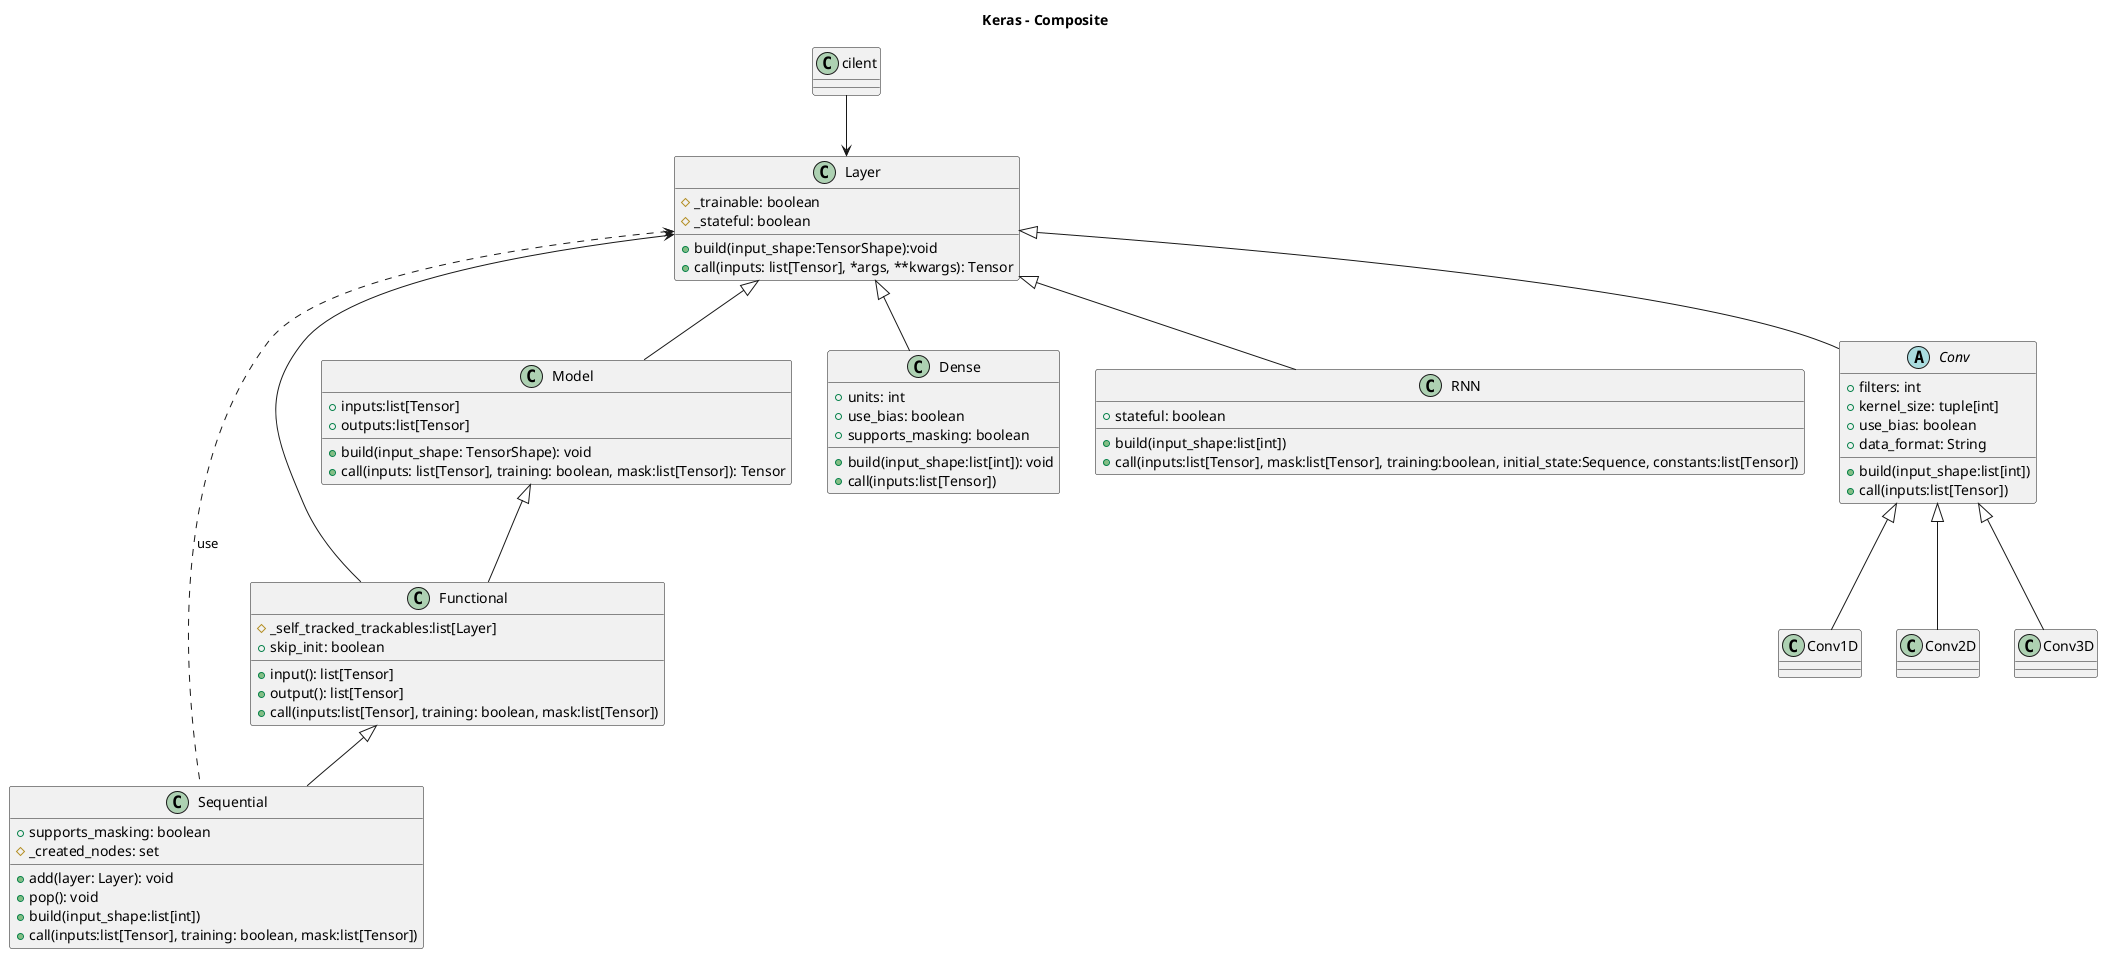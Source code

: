 @startuml

title Keras - Composite

class Layer {
    +build(input_shape:TensorShape):void
    +call(inputs: list[Tensor], *args, **kwargs): Tensor
    #_trainable: boolean
    #_stateful: boolean
} 

class Model extends Layer{
    +build(input_shape: TensorShape): void
    +call(inputs: list[Tensor], training: boolean, mask:list[Tensor]): Tensor
    +inputs:list[Tensor]
    +outputs:list[Tensor]
}

class Dense extends Layer {
    +build(input_shape:list[int]): void
    +call(inputs:list[Tensor])
    +units: int
    +use_bias: boolean
    +supports_masking: boolean
}

class RNN extends Layer {
    +build(input_shape:list[int])
    +call(inputs:list[Tensor], mask:list[Tensor], training:boolean, initial_state:Sequence, constants:list[Tensor])
    +stateful: boolean
}
class cilent{

}
abstract class Conv extends Layer {
    +build(input_shape:list[int])
    +call(inputs:list[Tensor])
    +filters: int
    +kernel_size: tuple[int]
    +use_bias: boolean
    +data_format: String
}
class Conv1D extends Conv{
    
}
class Conv2D extends Conv{

}
class Conv3D extends Conv{
    
}

class Functional extends Model {
    #_self_tracked_trackables:list[Layer]
    +input(): list[Tensor]
    +output(): list[Tensor]
    +call(inputs:list[Tensor], training: boolean, mask:list[Tensor])
    +skip_init: boolean
}

class Sequential extends Functional {
    +add(layer: Layer): void
    +pop(): void
    +build(input_shape:list[int])
    +call(inputs:list[Tensor], training: boolean, mask:list[Tensor])
    +supports_masking: boolean
    #_created_nodes: set

}

Sequential .left.> Layer : use
Functional -left-> Layer
cilent --> Layer



@enduml
